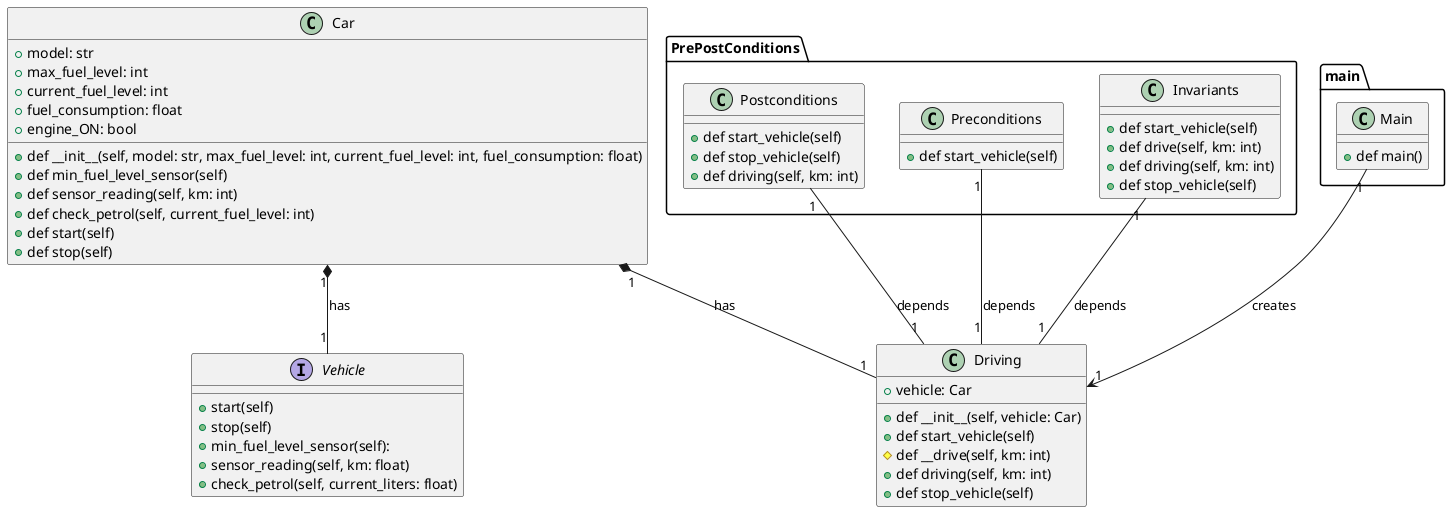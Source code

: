 @startuml

class Car {
    + model: str
    + max_fuel_level: int
    + current_fuel_level: int
    + fuel_consumption: float
    + engine_ON: bool
    + def __init__(self, model: str, max_fuel_level: int, current_fuel_level: int, fuel_consumption: float)
    + def min_fuel_level_sensor(self)
    + def sensor_reading(self, km: int)
    + def check_petrol(self, current_fuel_level: int)
    + def start(self)
    + def stop(self)
}

class Driving {
    + vehicle: Car
    + def __init__(self, vehicle: Car)
    + def start_vehicle(self)
    # def __drive(self, km: int)
    + def driving(self, km: int)
    + def stop_vehicle(self)
}

Car "1" *-- "1" Driving : has

interface Vehicle{
    + start(self)
    + stop(self)
    + min_fuel_level_sensor(self):
    + sensor_reading(self, km: float)
    + check_petrol(self, current_liters: float)
}

Car "1" *-- "1" Vehicle : has

namespace main {
    class Main {
        + def main()
    }
}

Main "1" --> "1" Driving : creates

namespace PrePostConditions {

    class Preconditions {
        + def start_vehicle(self)
    }

    class Postconditions {
        + def start_vehicle(self)
        + def stop_vehicle(self)
        + def driving(self, km: int)
    }

    class Invariants {
        + def start_vehicle(self)
        + def drive(self, km: int)
        + def driving(self, km: int)
        + def stop_vehicle(self)
    }

    Preconditions "1" -- "1" Driving : depends
    Driving "1" -- "1" Postconditions : depends
    Invariants "1" -- "1" Driving : depends
}

@enduml